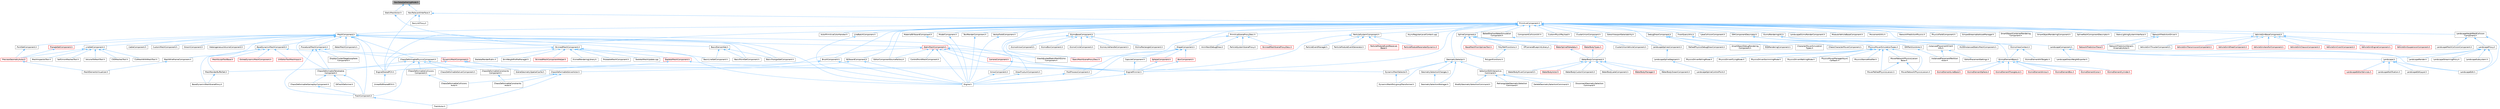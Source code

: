 digraph "NavDataGatheringMode.h"
{
 // INTERACTIVE_SVG=YES
 // LATEX_PDF_SIZE
  bgcolor="transparent";
  edge [fontname=Helvetica,fontsize=10,labelfontname=Helvetica,labelfontsize=10];
  node [fontname=Helvetica,fontsize=10,shape=box,height=0.2,width=0.4];
  Node1 [id="Node000001",label="NavDataGatheringMode.h",height=0.2,width=0.4,color="gray40", fillcolor="grey60", style="filled", fontcolor="black",tooltip=" "];
  Node1 -> Node2 [id="edge1_Node000001_Node000002",dir="back",color="steelblue1",style="solid",tooltip=" "];
  Node2 [id="Node000002",label="NavRelevantInterface.h",height=0.2,width=0.4,color="grey40", fillcolor="white", style="filled",URL="$d5/d50/NavRelevantInterface_8h.html",tooltip=" "];
  Node2 -> Node3 [id="edge2_Node000002_Node000003",dir="back",color="steelblue1",style="solid",tooltip=" "];
  Node3 [id="Node000003",label="EngineSharedPCH.h",height=0.2,width=0.4,color="grey40", fillcolor="white", style="filled",URL="$dc/dbb/EngineSharedPCH_8h.html",tooltip=" "];
  Node3 -> Node4 [id="edge3_Node000003_Node000004",dir="back",color="steelblue1",style="solid",tooltip=" "];
  Node4 [id="Node000004",label="UnrealEdSharedPCH.h",height=0.2,width=0.4,color="grey40", fillcolor="white", style="filled",URL="$d1/de6/UnrealEdSharedPCH_8h.html",tooltip=" "];
  Node2 -> Node5 [id="edge4_Node000002_Node000005",dir="back",color="steelblue1",style="solid",tooltip=" "];
  Node5 [id="Node000005",label="NavLinkProxy.h",height=0.2,width=0.4,color="grey40", fillcolor="white", style="filled",URL="$d7/dda/NavLinkProxy_8h.html",tooltip=" "];
  Node2 -> Node6 [id="edge5_Node000002_Node000006",dir="back",color="steelblue1",style="solid",tooltip=" "];
  Node6 [id="Node000006",label="PrimitiveComponent.h",height=0.2,width=0.4,color="grey40", fillcolor="white", style="filled",URL="$df/d9f/PrimitiveComponent_8h.html",tooltip=" "];
  Node6 -> Node7 [id="edge6_Node000006_Node000007",dir="back",color="steelblue1",style="solid",tooltip=" "];
  Node7 [id="Node000007",label="ActorPrimitiveColorHandler.h",height=0.2,width=0.4,color="grey40", fillcolor="white", style="filled",URL="$d4/d72/ActorPrimitiveColorHandler_8h.html",tooltip=" "];
  Node6 -> Node8 [id="edge7_Node000006_Node000008",dir="back",color="steelblue1",style="solid",tooltip=" "];
  Node8 [id="Node000008",label="ArrowComponent.h",height=0.2,width=0.4,color="grey40", fillcolor="white", style="filled",URL="$db/d35/ArrowComponent_8h.html",tooltip=" "];
  Node8 -> Node9 [id="edge8_Node000008_Node000009",dir="back",color="steelblue1",style="solid",tooltip=" "];
  Node9 [id="Node000009",label="Engine.h",height=0.2,width=0.4,color="grey40", fillcolor="white", style="filled",URL="$d1/d34/Public_2Engine_8h.html",tooltip=" "];
  Node6 -> Node10 [id="edge9_Node000006_Node000010",dir="back",color="steelblue1",style="solid",tooltip=" "];
  Node10 [id="Node000010",label="AsyncRegisterLevelContext.cpp",height=0.2,width=0.4,color="grey40", fillcolor="white", style="filled",URL="$da/df8/AsyncRegisterLevelContext_8cpp.html",tooltip=" "];
  Node6 -> Node11 [id="edge10_Node000006_Node000011",dir="back",color="steelblue1",style="solid",tooltip=" "];
  Node11 [id="Node000011",label="BakedShallowWaterSimulation\lComponent.h",height=0.2,width=0.4,color="grey40", fillcolor="white", style="filled",URL="$d4/dbc/BakedShallowWaterSimulationComponent_8h.html",tooltip=" "];
  Node11 -> Node12 [id="edge11_Node000011_Node000012",dir="back",color="steelblue1",style="solid",tooltip=" "];
  Node12 [id="Node000012",label="WaterBodyComponent.h",height=0.2,width=0.4,color="grey40", fillcolor="white", style="filled",URL="$db/d59/WaterBodyComponent_8h.html",tooltip=" "];
  Node12 -> Node13 [id="edge12_Node000012_Node000013",dir="back",color="steelblue1",style="solid",tooltip=" "];
  Node13 [id="Node000013",label="WaterBodyActor.h",height=0.2,width=0.4,color="red", fillcolor="#FFF0F0", style="filled",URL="$da/d45/WaterBodyActor_8h.html",tooltip=" "];
  Node12 -> Node19 [id="edge13_Node000012_Node000019",dir="back",color="steelblue1",style="solid",tooltip=" "];
  Node19 [id="Node000019",label="WaterBodyCustomComponent.h",height=0.2,width=0.4,color="grey40", fillcolor="white", style="filled",URL="$dd/dc1/WaterBodyCustomComponent_8h.html",tooltip=" "];
  Node12 -> Node20 [id="edge14_Node000012_Node000020",dir="back",color="steelblue1",style="solid",tooltip=" "];
  Node20 [id="Node000020",label="WaterBodyLakeComponent.h",height=0.2,width=0.4,color="grey40", fillcolor="white", style="filled",URL="$d8/db7/WaterBodyLakeComponent_8h.html",tooltip=" "];
  Node12 -> Node21 [id="edge15_Node000012_Node000021",dir="back",color="steelblue1",style="solid",tooltip=" "];
  Node21 [id="Node000021",label="WaterBodyManager.h",height=0.2,width=0.4,color="red", fillcolor="#FFF0F0", style="filled",URL="$d7/d25/WaterBodyManager_8h.html",tooltip=" "];
  Node12 -> Node23 [id="edge16_Node000012_Node000023",dir="back",color="steelblue1",style="solid",tooltip=" "];
  Node23 [id="Node000023",label="WaterBodyOceanComponent.h",height=0.2,width=0.4,color="grey40", fillcolor="white", style="filled",URL="$d8/d9e/WaterBodyOceanComponent_8h.html",tooltip=" "];
  Node12 -> Node24 [id="edge17_Node000012_Node000024",dir="back",color="steelblue1",style="solid",tooltip=" "];
  Node24 [id="Node000024",label="WaterBodyRiverComponent.h",height=0.2,width=0.4,color="grey40", fillcolor="white", style="filled",URL="$d6/d69/WaterBodyRiverComponent_8h.html",tooltip=" "];
  Node6 -> Node25 [id="edge18_Node000006_Node000025",dir="back",color="steelblue1",style="solid",tooltip=" "];
  Node25 [id="Node000025",label="BillboardComponent.h",height=0.2,width=0.4,color="grey40", fillcolor="white", style="filled",URL="$db/d72/BillboardComponent_8h.html",tooltip=" "];
  Node25 -> Node26 [id="edge19_Node000025_Node000026",dir="back",color="steelblue1",style="solid",tooltip=" "];
  Node26 [id="Node000026",label="ChaosDeformableSolverActor.h",height=0.2,width=0.4,color="grey40", fillcolor="white", style="filled",URL="$d2/de9/ChaosDeformableSolverActor_8h.html",tooltip=" "];
  Node26 -> Node27 [id="edge20_Node000026_Node000027",dir="back",color="steelblue1",style="solid",tooltip=" "];
  Node27 [id="Node000027",label="ChaosDeformableCollisions\lActor.h",height=0.2,width=0.4,color="grey40", fillcolor="white", style="filled",URL="$d2/dce/ChaosDeformableCollisionsActor_8h.html",tooltip=" "];
  Node26 -> Node28 [id="edge21_Node000026_Node000028",dir="back",color="steelblue1",style="solid",tooltip=" "];
  Node28 [id="Node000028",label="ChaosDeformableConstraints\lActor.h",height=0.2,width=0.4,color="grey40", fillcolor="white", style="filled",URL="$d0/dd2/ChaosDeformableConstraintsActor_8h.html",tooltip=" "];
  Node26 -> Node29 [id="edge22_Node000026_Node000029",dir="back",color="steelblue1",style="solid",tooltip=" "];
  Node29 [id="Node000029",label="FleshActor.h",height=0.2,width=0.4,color="grey40", fillcolor="white", style="filled",URL="$d1/d7e/FleshActor_8h.html",tooltip=" "];
  Node25 -> Node9 [id="edge23_Node000025_Node000009",dir="back",color="steelblue1",style="solid",tooltip=" "];
  Node6 -> Node30 [id="edge24_Node000006_Node000030",dir="back",color="steelblue1",style="solid",tooltip=" "];
  Node30 [id="Node000030",label="BrushComponent.h",height=0.2,width=0.4,color="grey40", fillcolor="white", style="filled",URL="$d0/d9c/BrushComponent_8h.html",tooltip=" "];
  Node30 -> Node9 [id="edge25_Node000030_Node000009",dir="back",color="steelblue1",style="solid",tooltip=" "];
  Node30 -> Node31 [id="edge26_Node000030_Node000031",dir="back",color="steelblue1",style="solid",tooltip=" "];
  Node31 [id="Node000031",label="SceneGeometrySpatialCache.h",height=0.2,width=0.4,color="grey40", fillcolor="white", style="filled",URL="$d6/d6f/SceneGeometrySpatialCache_8h.html",tooltip=" "];
  Node6 -> Node32 [id="edge27_Node000006_Node000032",dir="back",color="steelblue1",style="solid",tooltip=" "];
  Node32 [id="Node000032",label="ClusterUnionComponent.h",height=0.2,width=0.4,color="grey40", fillcolor="white", style="filled",URL="$d0/d16/ClusterUnionComponent_8h.html",tooltip=" "];
  Node32 -> Node33 [id="edge28_Node000032_Node000033",dir="back",color="steelblue1",style="solid",tooltip=" "];
  Node33 [id="Node000033",label="ClusterUnionVehicleComponent.h",height=0.2,width=0.4,color="grey40", fillcolor="white", style="filled",URL="$dd/deb/ClusterUnionVehicleComponent_8h.html",tooltip=" "];
  Node6 -> Node34 [id="edge29_Node000006_Node000034",dir="back",color="steelblue1",style="solid",tooltip=" "];
  Node34 [id="Node000034",label="ComponentCollisionUtil.h",height=0.2,width=0.4,color="grey40", fillcolor="white", style="filled",URL="$d9/d1c/ComponentCollisionUtil_8h.html",tooltip=" "];
  Node6 -> Node35 [id="edge30_Node000006_Node000035",dir="back",color="steelblue1",style="solid",tooltip=" "];
  Node35 [id="Node000035",label="CustomPhysXPayload.h",height=0.2,width=0.4,color="grey40", fillcolor="white", style="filled",URL="$d3/d90/CustomPhysXPayload_8h.html",tooltip=" "];
  Node6 -> Node36 [id="edge31_Node000006_Node000036",dir="back",color="steelblue1",style="solid",tooltip=" "];
  Node36 [id="Node000036",label="DebugDrawComponent.h",height=0.2,width=0.4,color="grey40", fillcolor="white", style="filled",URL="$d9/dae/DebugDrawComponent_8h.html",tooltip=" "];
  Node36 -> Node37 [id="edge32_Node000036_Node000037",dir="back",color="steelblue1",style="solid",tooltip=" "];
  Node37 [id="Node000037",label="EQSRenderingComponent.h",height=0.2,width=0.4,color="grey40", fillcolor="white", style="filled",URL="$df/d63/EQSRenderingComponent_8h.html",tooltip=" "];
  Node36 -> Node38 [id="edge33_Node000036_Node000038",dir="back",color="steelblue1",style="solid",tooltip=" "];
  Node38 [id="Node000038",label="PathedPhysicsDebugDrawComponent.h",height=0.2,width=0.4,color="grey40", fillcolor="white", style="filled",URL="$d9/dd8/PathedPhysicsDebugDrawComponent_8h.html",tooltip=" "];
  Node36 -> Node39 [id="edge34_Node000036_Node000039",dir="back",color="steelblue1",style="solid",tooltip=" "];
  Node39 [id="Node000039",label="SmartObjectDebugRendering\lComponent.h",height=0.2,width=0.4,color="grey40", fillcolor="white", style="filled",URL="$d2/db9/SmartObjectDebugRenderingComponent_8h.html",tooltip=" "];
  Node6 -> Node40 [id="edge35_Node000006_Node000040",dir="back",color="steelblue1",style="solid",tooltip=" "];
  Node40 [id="Node000040",label="DrawFrustumComponent.h",height=0.2,width=0.4,color="grey40", fillcolor="white", style="filled",URL="$db/d24/DrawFrustumComponent_8h.html",tooltip=" "];
  Node40 -> Node9 [id="edge36_Node000040_Node000009",dir="back",color="steelblue1",style="solid",tooltip=" "];
  Node6 -> Node41 [id="edge37_Node000006_Node000041",dir="back",color="steelblue1",style="solid",tooltip=" "];
  Node41 [id="Node000041",label="EditorComponentSourceFactory.h",height=0.2,width=0.4,color="grey40", fillcolor="white", style="filled",URL="$d4/d35/EditorComponentSourceFactory_8h.html",tooltip=" "];
  Node6 -> Node42 [id="edge38_Node000006_Node000042",dir="back",color="steelblue1",style="solid",tooltip=" "];
  Node42 [id="Node000042",label="EditorViewportSelectability.h",height=0.2,width=0.4,color="grey40", fillcolor="white", style="filled",URL="$d0/da6/EditorViewportSelectability_8h.html",tooltip=" "];
  Node6 -> Node43 [id="edge39_Node000006_Node000043",dir="back",color="steelblue1",style="solid",tooltip=" "];
  Node43 [id="Node000043",label="EngineMinimal.h",height=0.2,width=0.4,color="grey40", fillcolor="white", style="filled",URL="$d0/d2c/EngineMinimal_8h.html",tooltip=" "];
  Node43 -> Node9 [id="edge40_Node000043_Node000009",dir="back",color="steelblue1",style="solid",tooltip=" "];
  Node6 -> Node3 [id="edge41_Node000006_Node000003",dir="back",color="steelblue1",style="solid",tooltip=" "];
  Node6 -> Node44 [id="edge42_Node000006_Node000044",dir="back",color="steelblue1",style="solid",tooltip=" "];
  Node44 [id="Node000044",label="FloorQueryUtils.h",height=0.2,width=0.4,color="grey40", fillcolor="white", style="filled",URL="$df/d2a/FloorQueryUtils_8h.html",tooltip=" "];
  Node44 -> Node45 [id="edge43_Node000044_Node000045",dir="back",color="steelblue1",style="solid",tooltip=" "];
  Node45 [id="Node000045",label="ChaosCharacterMoverComponent.h",height=0.2,width=0.4,color="grey40", fillcolor="white", style="filled",URL="$d5/dd2/ChaosCharacterMoverComponent_8h.html",tooltip=" "];
  Node44 -> Node46 [id="edge44_Node000044_Node000046",dir="back",color="steelblue1",style="solid",tooltip=" "];
  Node46 [id="Node000046",label="CharacterMoverSimulation\lTypes.h",height=0.2,width=0.4,color="grey40", fillcolor="white", style="filled",URL="$df/dcc/CharacterMoverSimulationTypes_8h.html",tooltip=" "];
  Node44 -> Node47 [id="edge45_Node000044_Node000047",dir="back",color="steelblue1",style="solid",tooltip=" "];
  Node47 [id="Node000047",label="PhysicsMoverSimulationTypes.h",height=0.2,width=0.4,color="grey40", fillcolor="white", style="filled",URL="$d1/d2f/PhysicsMoverSimulationTypes_8h.html",tooltip=" "];
  Node47 -> Node48 [id="edge46_Node000047_Node000048",dir="back",color="steelblue1",style="solid",tooltip=" "];
  Node48 [id="Node000048",label="MoverNetworkPhysicsLiaison.h",height=0.2,width=0.4,color="grey40", fillcolor="white", style="filled",URL="$d7/d6a/MoverNetworkPhysicsLiaison_8h.html",tooltip=" "];
  Node47 -> Node49 [id="edge47_Node000047_Node000049",dir="back",color="steelblue1",style="solid",tooltip=" "];
  Node49 [id="Node000049",label="MoverNetworkPhysicsLiaison\lBase.h",height=0.2,width=0.4,color="grey40", fillcolor="white", style="filled",URL="$d6/d54/MoverNetworkPhysicsLiaisonBase_8h.html",tooltip=" "];
  Node49 -> Node48 [id="edge48_Node000049_Node000048",dir="back",color="steelblue1",style="solid",tooltip=" "];
  Node49 -> Node50 [id="edge49_Node000049_Node000050",dir="back",color="steelblue1",style="solid",tooltip=" "];
  Node50 [id="Node000050",label="MoverPathedPhysicsLiaison.h",height=0.2,width=0.4,color="grey40", fillcolor="white", style="filled",URL="$d8/d2d/MoverPathedPhysicsLiaison_8h.html",tooltip=" "];
  Node47 -> Node50 [id="edge50_Node000047_Node000050",dir="back",color="steelblue1",style="solid",tooltip=" "];
  Node47 -> Node51 [id="edge51_Node000047_Node000051",dir="back",color="steelblue1",style="solid",tooltip=" "];
  Node51 [id="Node000051",label="PhysicsDrivenFallingMode.h",height=0.2,width=0.4,color="grey40", fillcolor="white", style="filled",URL="$de/d7a/PhysicsDrivenFallingMode_8h.html",tooltip=" "];
  Node47 -> Node52 [id="edge52_Node000047_Node000052",dir="back",color="steelblue1",style="solid",tooltip=" "];
  Node52 [id="Node000052",label="PhysicsDrivenFlyingMode.h",height=0.2,width=0.4,color="grey40", fillcolor="white", style="filled",URL="$d4/d63/PhysicsDrivenFlyingMode_8h.html",tooltip=" "];
  Node47 -> Node53 [id="edge53_Node000047_Node000053",dir="back",color="steelblue1",style="solid",tooltip=" "];
  Node53 [id="Node000053",label="PhysicsDrivenSwimmingMode.h",height=0.2,width=0.4,color="grey40", fillcolor="white", style="filled",URL="$d2/d15/PhysicsDrivenSwimmingMode_8h.html",tooltip=" "];
  Node47 -> Node54 [id="edge54_Node000047_Node000054",dir="back",color="steelblue1",style="solid",tooltip=" "];
  Node54 [id="Node000054",label="PhysicsDrivenWalkingMode.h",height=0.2,width=0.4,color="grey40", fillcolor="white", style="filled",URL="$d8/d69/PhysicsDrivenWalkingMode_8h.html",tooltip=" "];
  Node47 -> Node55 [id="edge55_Node000047_Node000055",dir="back",color="steelblue1",style="solid",tooltip=" "];
  Node55 [id="Node000055",label="PhysicsMoverManagerAsync\lCallback.h",height=0.2,width=0.4,color="grey40", fillcolor="white", style="filled",URL="$d6/d7c/PhysicsMoverManagerAsyncCallback_8h.html",tooltip=" "];
  Node47 -> Node56 [id="edge56_Node000047_Node000056",dir="back",color="steelblue1",style="solid",tooltip=" "];
  Node56 [id="Node000056",label="PhysicsStanceModifier.h",height=0.2,width=0.4,color="grey40", fillcolor="white", style="filled",URL="$dc/d04/PhysicsStanceModifier_8h.html",tooltip=" "];
  Node6 -> Node57 [id="edge57_Node000006_Node000057",dir="back",color="steelblue1",style="solid",tooltip=" "];
  Node57 [id="Node000057",label="GeometrySelector.h",height=0.2,width=0.4,color="grey40", fillcolor="white", style="filled",URL="$d5/d67/GeometrySelector_8h.html",tooltip=" "];
  Node57 -> Node58 [id="edge58_Node000057_Node000058",dir="back",color="steelblue1",style="solid",tooltip=" "];
  Node58 [id="Node000058",label="DynamicMeshPolygroupTransformer.h",height=0.2,width=0.4,color="grey40", fillcolor="white", style="filled",URL="$dc/db2/DynamicMeshPolygroupTransformer_8h.html",tooltip=" "];
  Node57 -> Node59 [id="edge59_Node000057_Node000059",dir="back",color="steelblue1",style="solid",tooltip=" "];
  Node59 [id="Node000059",label="DynamicMeshSelector.h",height=0.2,width=0.4,color="grey40", fillcolor="white", style="filled",URL="$dc/d01/DynamicMeshSelector_8h.html",tooltip=" "];
  Node59 -> Node58 [id="edge60_Node000059_Node000058",dir="back",color="steelblue1",style="solid",tooltip=" "];
  Node57 -> Node60 [id="edge61_Node000057_Node000060",dir="back",color="steelblue1",style="solid",tooltip=" "];
  Node60 [id="Node000060",label="GeometrySelectionChanges.h",height=0.2,width=0.4,color="grey40", fillcolor="white", style="filled",URL="$d2/d21/GeometrySelectionChanges_8h.html",tooltip=" "];
  Node60 -> Node61 [id="edge62_Node000060_Node000061",dir="back",color="steelblue1",style="solid",tooltip=" "];
  Node61 [id="Node000061",label="GeometrySelectionManager.h",height=0.2,width=0.4,color="grey40", fillcolor="white", style="filled",URL="$d9/d43/GeometrySelectionManager_8h.html",tooltip=" "];
  Node57 -> Node61 [id="edge63_Node000057_Node000061",dir="back",color="steelblue1",style="solid",tooltip=" "];
  Node57 -> Node62 [id="edge64_Node000057_Node000062",dir="back",color="steelblue1",style="solid",tooltip=" "];
  Node62 [id="Node000062",label="SelectionEditInteractive\lCommand.h",height=0.2,width=0.4,color="grey40", fillcolor="white", style="filled",URL="$d8/db5/SelectionEditInteractiveCommand_8h.html",tooltip=" "];
  Node62 -> Node63 [id="edge65_Node000062_Node000063",dir="back",color="steelblue1",style="solid",tooltip=" "];
  Node63 [id="Node000063",label="DeleteGeometrySelectionCommand.h",height=0.2,width=0.4,color="grey40", fillcolor="white", style="filled",URL="$d2/db3/DeleteGeometrySelectionCommand_8h.html",tooltip=" "];
  Node62 -> Node64 [id="edge66_Node000062_Node000064",dir="back",color="steelblue1",style="solid",tooltip=" "];
  Node64 [id="Node000064",label="DisconnectGeometrySelection\lCommand.h",height=0.2,width=0.4,color="grey40", fillcolor="white", style="filled",URL="$df/d86/DisconnectGeometrySelectionCommand_8h.html",tooltip=" "];
  Node62 -> Node65 [id="edge67_Node000062_Node000065",dir="back",color="steelblue1",style="solid",tooltip=" "];
  Node65 [id="Node000065",label="ModifyGeometrySelectionCommand.h",height=0.2,width=0.4,color="grey40", fillcolor="white", style="filled",URL="$d2/dc3/ModifyGeometrySelectionCommand_8h.html",tooltip=" "];
  Node62 -> Node66 [id="edge68_Node000062_Node000066",dir="back",color="steelblue1",style="solid",tooltip=" "];
  Node66 [id="Node000066",label="RetriangulateGeometrySelection\lCommand.h",height=0.2,width=0.4,color="grey40", fillcolor="white", style="filled",URL="$de/d4b/RetriangulateGeometrySelectionCommand_8h.html",tooltip=" "];
  Node6 -> Node67 [id="edge69_Node000006_Node000067",dir="back",color="steelblue1",style="solid",tooltip=" "];
  Node67 [id="Node000067",label="GizmoBaseComponent.h",height=0.2,width=0.4,color="grey40", fillcolor="white", style="filled",URL="$db/dfd/GizmoBaseComponent_8h.html",tooltip=" "];
  Node67 -> Node68 [id="edge70_Node000067_Node000068",dir="back",color="steelblue1",style="solid",tooltip=" "];
  Node68 [id="Node000068",label="GizmoArrowComponent.h",height=0.2,width=0.4,color="grey40", fillcolor="white", style="filled",URL="$d9/df9/GizmoArrowComponent_8h.html",tooltip=" "];
  Node67 -> Node69 [id="edge71_Node000067_Node000069",dir="back",color="steelblue1",style="solid",tooltip=" "];
  Node69 [id="Node000069",label="GizmoBoxComponent.h",height=0.2,width=0.4,color="grey40", fillcolor="white", style="filled",URL="$d4/d84/GizmoBoxComponent_8h.html",tooltip=" "];
  Node67 -> Node70 [id="edge72_Node000067_Node000070",dir="back",color="steelblue1",style="solid",tooltip=" "];
  Node70 [id="Node000070",label="GizmoCircleComponent.h",height=0.2,width=0.4,color="grey40", fillcolor="white", style="filled",URL="$d3/d78/GizmoCircleComponent_8h.html",tooltip=" "];
  Node67 -> Node71 [id="edge73_Node000067_Node000071",dir="back",color="steelblue1",style="solid",tooltip=" "];
  Node71 [id="Node000071",label="GizmoLineHandleComponent.h",height=0.2,width=0.4,color="grey40", fillcolor="white", style="filled",URL="$d3/d98/GizmoLineHandleComponent_8h.html",tooltip=" "];
  Node67 -> Node72 [id="edge74_Node000067_Node000072",dir="back",color="steelblue1",style="solid",tooltip=" "];
  Node72 [id="Node000072",label="GizmoRectangleComponent.h",height=0.2,width=0.4,color="grey40", fillcolor="white", style="filled",URL="$d9/ded/GizmoRectangleComponent_8h.html",tooltip=" "];
  Node67 -> Node73 [id="edge75_Node000067_Node000073",dir="back",color="steelblue1",style="solid",tooltip=" "];
  Node73 [id="Node000073",label="ViewAdjustedStaticMeshGizmo\lComponent.h",height=0.2,width=0.4,color="grey40", fillcolor="white", style="filled",URL="$d3/d99/ViewAdjustedStaticMeshGizmoComponent_8h.html",tooltip=" "];
  Node6 -> Node74 [id="edge76_Node000006_Node000074",dir="back",color="steelblue1",style="solid",tooltip=" "];
  Node74 [id="Node000074",label="GizmoRenderingUtil.h",height=0.2,width=0.4,color="grey40", fillcolor="white", style="filled",URL="$d0/d40/GizmoRenderingUtil_8h.html",tooltip=" "];
  Node74 -> Node75 [id="edge77_Node000074_Node000075",dir="back",color="steelblue1",style="solid",tooltip=" "];
  Node75 [id="Node000075",label="GizmoElementBase.h",height=0.2,width=0.4,color="grey40", fillcolor="white", style="filled",URL="$d5/d19/GizmoElementBase_8h.html",tooltip=" "];
  Node75 -> Node76 [id="edge78_Node000075_Node000076",dir="back",color="steelblue1",style="solid",tooltip=" "];
  Node76 [id="Node000076",label="GizmoElementArrow.h",height=0.2,width=0.4,color="red", fillcolor="#FFF0F0", style="filled",URL="$df/d5b/GizmoElementArrow_8h.html",tooltip=" "];
  Node75 -> Node78 [id="edge79_Node000075_Node000078",dir="back",color="steelblue1",style="solid",tooltip=" "];
  Node78 [id="Node000078",label="GizmoElementBox.h",height=0.2,width=0.4,color="red", fillcolor="#FFF0F0", style="filled",URL="$d6/d7f/GizmoElementBox_8h.html",tooltip=" "];
  Node75 -> Node79 [id="edge80_Node000075_Node000079",dir="back",color="steelblue1",style="solid",tooltip=" "];
  Node79 [id="Node000079",label="GizmoElementCone.h",height=0.2,width=0.4,color="red", fillcolor="#FFF0F0", style="filled",URL="$dc/dca/GizmoElementCone_8h.html",tooltip=" "];
  Node75 -> Node80 [id="edge81_Node000075_Node000080",dir="back",color="steelblue1",style="solid",tooltip=" "];
  Node80 [id="Node000080",label="GizmoElementCylinder.h",height=0.2,width=0.4,color="red", fillcolor="#FFF0F0", style="filled",URL="$da/dff/GizmoElementCylinder_8h.html",tooltip=" "];
  Node75 -> Node81 [id="edge82_Node000075_Node000081",dir="back",color="steelblue1",style="solid",tooltip=" "];
  Node81 [id="Node000081",label="GizmoElementLineBase.h",height=0.2,width=0.4,color="red", fillcolor="#FFF0F0", style="filled",URL="$d4/d1b/GizmoElementLineBase_8h.html",tooltip=" "];
  Node75 -> Node89 [id="edge83_Node000075_Node000089",dir="back",color="steelblue1",style="solid",tooltip=" "];
  Node89 [id="Node000089",label="GizmoElementSphere.h",height=0.2,width=0.4,color="red", fillcolor="#FFF0F0", style="filled",URL="$df/d53/GizmoElementSphere_8h.html",tooltip=" "];
  Node75 -> Node90 [id="edge84_Node000075_Node000090",dir="back",color="steelblue1",style="solid",tooltip=" "];
  Node90 [id="Node000090",label="GizmoElementTriangleList.h",height=0.2,width=0.4,color="red", fillcolor="#FFF0F0", style="filled",URL="$dc/dc3/GizmoElementTriangleList_8h.html",tooltip=" "];
  Node74 -> Node91 [id="edge85_Node000074_Node000091",dir="back",color="steelblue1",style="solid",tooltip=" "];
  Node91 [id="Node000091",label="GizmoViewContext.h",height=0.2,width=0.4,color="grey40", fillcolor="white", style="filled",URL="$dd/d1a/GizmoViewContext_8h.html",tooltip=" "];
  Node91 -> Node75 [id="edge86_Node000091_Node000075",dir="back",color="steelblue1",style="solid",tooltip=" "];
  Node91 -> Node92 [id="edge87_Node000091_Node000092",dir="back",color="steelblue1",style="solid",tooltip=" "];
  Node92 [id="Node000092",label="GizmoElementHitTargets.h",height=0.2,width=0.4,color="grey40", fillcolor="white", style="filled",URL="$da/d23/GizmoElementHitTargets_8h.html",tooltip=" "];
  Node6 -> Node93 [id="edge88_Node000006_Node000093",dir="back",color="steelblue1",style="solid",tooltip=" "];
  Node93 [id="Node000093",label="ISMComponentDescriptor.h",height=0.2,width=0.4,color="grey40", fillcolor="white", style="filled",URL="$dd/d82/ISMComponentDescriptor_8h.html",tooltip=" "];
  Node93 -> Node94 [id="edge89_Node000093_Node000094",dir="back",color="steelblue1",style="solid",tooltip=" "];
  Node94 [id="Node000094",label="HLODInstancedStaticMeshComponent.h",height=0.2,width=0.4,color="grey40", fillcolor="white", style="filled",URL="$dd/d88/HLODInstancedStaticMeshComponent_8h.html",tooltip=" "];
  Node93 -> Node95 [id="edge90_Node000093_Node000095",dir="back",color="steelblue1",style="solid",tooltip=" "];
  Node95 [id="Node000095",label="ISMPartitionActor.h",height=0.2,width=0.4,color="grey40", fillcolor="white", style="filled",URL="$d8/dac/ISMPartitionActor_8h.html",tooltip=" "];
  Node95 -> Node96 [id="edge91_Node000095_Node000096",dir="back",color="steelblue1",style="solid",tooltip=" "];
  Node96 [id="Node000096",label="InstancedPlacementPartition\lActor.h",height=0.2,width=0.4,color="grey40", fillcolor="white", style="filled",URL="$dd/d43/InstancedPlacementPartitionActor_8h.html",tooltip=" "];
  Node93 -> Node97 [id="edge92_Node000093_Node000097",dir="back",color="steelblue1",style="solid",tooltip=" "];
  Node97 [id="Node000097",label="InstancedPlacementClient\lInfo.h",height=0.2,width=0.4,color="grey40", fillcolor="white", style="filled",URL="$d0/d12/InstancedPlacementClientInfo_8h.html",tooltip=" "];
  Node97 -> Node98 [id="edge93_Node000097_Node000098",dir="back",color="steelblue1",style="solid",tooltip=" "];
  Node98 [id="Node000098",label="EditorPlacementSettings.h",height=0.2,width=0.4,color="grey40", fillcolor="white", style="filled",URL="$dd/daf/EditorPlacementSettings_8h.html",tooltip=" "];
  Node97 -> Node96 [id="edge94_Node000097_Node000096",dir="back",color="steelblue1",style="solid",tooltip=" "];
  Node6 -> Node99 [id="edge95_Node000006_Node000099",dir="back",color="steelblue1",style="solid",tooltip=" "];
  Node99 [id="Node000099",label="LakeCollisionComponent.h",height=0.2,width=0.4,color="grey40", fillcolor="white", style="filled",URL="$d6/d05/LakeCollisionComponent_8h.html",tooltip=" "];
  Node6 -> Node100 [id="edge96_Node000006_Node000100",dir="back",color="steelblue1",style="solid",tooltip=" "];
  Node100 [id="Node000100",label="LandscapeComponent.h",height=0.2,width=0.4,color="grey40", fillcolor="white", style="filled",URL="$d4/dba/LandscapeComponent_8h.html",tooltip=" "];
  Node100 -> Node101 [id="edge97_Node000100_Node000101",dir="back",color="steelblue1",style="solid",tooltip=" "];
  Node101 [id="Node000101",label="Landscape.h",height=0.2,width=0.4,color="grey40", fillcolor="white", style="filled",URL="$d5/dd6/Landscape_8h.html",tooltip=" "];
  Node101 -> Node102 [id="edge98_Node000101_Node000102",dir="back",color="steelblue1",style="solid",tooltip=" "];
  Node102 [id="Node000102",label="LandscapeEdit.h",height=0.2,width=0.4,color="grey40", fillcolor="white", style="filled",URL="$df/d61/LandscapeEdit_8h.html",tooltip=" "];
  Node101 -> Node103 [id="edge99_Node000101_Node000103",dir="back",color="steelblue1",style="solid",tooltip=" "];
  Node103 [id="Node000103",label="LandscapeEditLayer.h",height=0.2,width=0.4,color="grey40", fillcolor="white", style="filled",URL="$d2/d34/LandscapeEditLayer_8h.html",tooltip=" "];
  Node101 -> Node104 [id="edge100_Node000101_Node000104",dir="back",color="steelblue1",style="solid",tooltip=" "];
  Node104 [id="Node000104",label="LandscapeEditorServices.h",height=0.2,width=0.4,color="red", fillcolor="#FFF0F0", style="filled",URL="$d0/de9/LandscapeEditorServices_8h.html",tooltip=" "];
  Node101 -> Node106 [id="edge101_Node000101_Node000106",dir="back",color="steelblue1",style="solid",tooltip=" "];
  Node106 [id="Node000106",label="LandscapeNotification.h",height=0.2,width=0.4,color="grey40", fillcolor="white", style="filled",URL="$d7/de3/LandscapeNotification_8h.html",tooltip=" "];
  Node100 -> Node102 [id="edge102_Node000100_Node000102",dir="back",color="steelblue1",style="solid",tooltip=" "];
  Node100 -> Node107 [id="edge103_Node000100_Node000107",dir="back",color="steelblue1",style="solid",tooltip=" "];
  Node107 [id="Node000107",label="LandscapeGrassWeightExporter.h",height=0.2,width=0.4,color="grey40", fillcolor="white", style="filled",URL="$de/d64/LandscapeGrassWeightExporter_8h.html",tooltip=" "];
  Node100 -> Node108 [id="edge104_Node000100_Node000108",dir="back",color="steelblue1",style="solid",tooltip=" "];
  Node108 [id="Node000108",label="LandscapeRender.h",height=0.2,width=0.4,color="grey40", fillcolor="white", style="filled",URL="$df/d67/LandscapeRender_8h.html",tooltip=" "];
  Node6 -> Node109 [id="edge105_Node000006_Node000109",dir="back",color="steelblue1",style="solid",tooltip=" "];
  Node109 [id="Node000109",label="LandscapeGizmoRenderComponent.h",height=0.2,width=0.4,color="grey40", fillcolor="white", style="filled",URL="$d0/d84/LandscapeGizmoRenderComponent_8h.html",tooltip=" "];
  Node6 -> Node110 [id="edge106_Node000006_Node000110",dir="back",color="steelblue1",style="solid",tooltip=" "];
  Node110 [id="Node000110",label="LandscapeHeightfieldCollision\lComponent.h",height=0.2,width=0.4,color="grey40", fillcolor="white", style="filled",URL="$d2/d06/LandscapeHeightfieldCollisionComponent_8h.html",tooltip=" "];
  Node110 -> Node102 [id="edge107_Node000110_Node000102",dir="back",color="steelblue1",style="solid",tooltip=" "];
  Node110 -> Node111 [id="edge108_Node000110_Node000111",dir="back",color="steelblue1",style="solid",tooltip=" "];
  Node111 [id="Node000111",label="LandscapeMeshCollisionComponent.h",height=0.2,width=0.4,color="grey40", fillcolor="white", style="filled",URL="$d0/dab/LandscapeMeshCollisionComponent_8h.html",tooltip=" "];
  Node110 -> Node112 [id="edge109_Node000110_Node000112",dir="back",color="steelblue1",style="solid",tooltip=" "];
  Node112 [id="Node000112",label="LandscapeProxy.h",height=0.2,width=0.4,color="grey40", fillcolor="white", style="filled",URL="$db/dae/LandscapeProxy_8h.html",tooltip=" "];
  Node112 -> Node101 [id="edge110_Node000112_Node000101",dir="back",color="steelblue1",style="solid",tooltip=" "];
  Node112 -> Node102 [id="edge111_Node000112_Node000102",dir="back",color="steelblue1",style="solid",tooltip=" "];
  Node112 -> Node108 [id="edge112_Node000112_Node000108",dir="back",color="steelblue1",style="solid",tooltip=" "];
  Node112 -> Node113 [id="edge113_Node000112_Node000113",dir="back",color="steelblue1",style="solid",tooltip=" "];
  Node113 [id="Node000113",label="LandscapeStreamingProxy.h",height=0.2,width=0.4,color="grey40", fillcolor="white", style="filled",URL="$de/d5a/LandscapeStreamingProxy_8h.html",tooltip=" "];
  Node112 -> Node114 [id="edge114_Node000112_Node000114",dir="back",color="steelblue1",style="solid",tooltip=" "];
  Node114 [id="Node000114",label="LandscapeSubsystem.h",height=0.2,width=0.4,color="grey40", fillcolor="white", style="filled",URL="$d7/ddd/LandscapeSubsystem_8h.html",tooltip=" "];
  Node6 -> Node115 [id="edge115_Node000006_Node000115",dir="back",color="steelblue1",style="solid",tooltip=" "];
  Node115 [id="Node000115",label="LandscapeSplinesComponent.h",height=0.2,width=0.4,color="grey40", fillcolor="white", style="filled",URL="$d4/d7e/LandscapeSplinesComponent_8h.html",tooltip=" "];
  Node115 -> Node116 [id="edge116_Node000115_Node000116",dir="back",color="steelblue1",style="solid",tooltip=" "];
  Node116 [id="Node000116",label="LandscapeSplineSegment.h",height=0.2,width=0.4,color="grey40", fillcolor="white", style="filled",URL="$d4/d8d/LandscapeSplineSegment_8h.html",tooltip=" "];
  Node116 -> Node117 [id="edge117_Node000116_Node000117",dir="back",color="steelblue1",style="solid",tooltip=" "];
  Node117 [id="Node000117",label="LandscapeSplineControlPoint.h",height=0.2,width=0.4,color="grey40", fillcolor="white", style="filled",URL="$d2/d00/LandscapeSplineControlPoint_8h.html",tooltip=" "];
  Node6 -> Node118 [id="edge118_Node000006_Node000118",dir="back",color="steelblue1",style="solid",tooltip=" "];
  Node118 [id="Node000118",label="LineBatchComponent.h",height=0.2,width=0.4,color="grey40", fillcolor="white", style="filled",URL="$d4/dd8/LineBatchComponent_8h.html",tooltip=" "];
  Node118 -> Node9 [id="edge119_Node000118_Node000009",dir="back",color="steelblue1",style="solid",tooltip=" "];
  Node6 -> Node119 [id="edge120_Node000006_Node000119",dir="back",color="steelblue1",style="solid",tooltip=" "];
  Node119 [id="Node000119",label="MaterialBillboardComponent.h",height=0.2,width=0.4,color="grey40", fillcolor="white", style="filled",URL="$d0/d98/MaterialBillboardComponent_8h.html",tooltip=" "];
  Node119 -> Node9 [id="edge121_Node000119_Node000009",dir="back",color="steelblue1",style="solid",tooltip=" "];
  Node6 -> Node120 [id="edge122_Node000006_Node000120",dir="back",color="steelblue1",style="solid",tooltip=" "];
  Node120 [id="Node000120",label="MeshComponent.h",height=0.2,width=0.4,color="grey40", fillcolor="white", style="filled",URL="$dd/d57/MeshComponent_8h.html",tooltip=" "];
  Node120 -> Node121 [id="edge123_Node000120_Node000121",dir="back",color="steelblue1",style="solid",tooltip=" "];
  Node121 [id="Node000121",label="BaseDynamicMeshComponent.h",height=0.2,width=0.4,color="grey40", fillcolor="white", style="filled",URL="$d3/df4/BaseDynamicMeshComponent_8h.html",tooltip=" "];
  Node121 -> Node122 [id="edge124_Node000121_Node000122",dir="back",color="steelblue1",style="solid",tooltip=" "];
  Node122 [id="Node000122",label="BaseDynamicMeshSceneProxy.h",height=0.2,width=0.4,color="grey40", fillcolor="white", style="filled",URL="$d2/dee/BaseDynamicMeshSceneProxy_8h.html",tooltip=" "];
  Node121 -> Node123 [id="edge125_Node000121_Node000123",dir="back",color="steelblue1",style="solid",tooltip=" "];
  Node123 [id="Node000123",label="DynamicMeshComponent.h",height=0.2,width=0.4,color="red", fillcolor="#FFF0F0", style="filled",URL="$d8/d66/DynamicMeshComponent_8h.html",tooltip=" "];
  Node123 -> Node59 [id="edge126_Node000123_Node000059",dir="back",color="steelblue1",style="solid",tooltip=" "];
  Node123 -> Node133 [id="edge127_Node000123_Node000133",dir="back",color="steelblue1",style="solid",tooltip=" "];
  Node133 [id="Node000133",label="MeshRenderBufferSet.h",height=0.2,width=0.4,color="grey40", fillcolor="white", style="filled",URL="$de/dc2/MeshRenderBufferSet_8h.html",tooltip=" "];
  Node133 -> Node122 [id="edge128_Node000133_Node000122",dir="back",color="steelblue1",style="solid",tooltip=" "];
  Node123 -> Node31 [id="edge129_Node000123_Node000031",dir="back",color="steelblue1",style="solid",tooltip=" "];
  Node121 -> Node133 [id="edge130_Node000121_Node000133",dir="back",color="steelblue1",style="solid",tooltip=" "];
  Node121 -> Node192 [id="edge131_Node000121_Node000192",dir="back",color="steelblue1",style="solid",tooltip=" "];
  Node192 [id="Node000192",label="MeshSculptToolBase.h",height=0.2,width=0.4,color="red", fillcolor="#FFF0F0", style="filled",URL="$d8/d2a/MeshSculptToolBase_8h.html",tooltip=" "];
  Node121 -> Node195 [id="edge132_Node000121_Node000195",dir="back",color="steelblue1",style="solid",tooltip=" "];
  Node195 [id="Node000195",label="OctreeDynamicMeshComponent.h",height=0.2,width=0.4,color="red", fillcolor="#FFF0F0", style="filled",URL="$d9/d19/OctreeDynamicMeshComponent_8h.html",tooltip=" "];
  Node121 -> Node196 [id="edge133_Node000121_Node000196",dir="back",color="steelblue1",style="solid",tooltip=" "];
  Node196 [id="Node000196",label="UVEditorToolMeshInput.h",height=0.2,width=0.4,color="red", fillcolor="#FFF0F0", style="filled",URL="$d2/de6/UVEditorToolMeshInput_8h.html",tooltip=" "];
  Node120 -> Node209 [id="edge134_Node000120_Node000209",dir="back",color="steelblue1",style="solid",tooltip=" "];
  Node209 [id="Node000209",label="BasicElementSet.h",height=0.2,width=0.4,color="grey40", fillcolor="white", style="filled",URL="$de/d31/BasicElementSet_8h.html",tooltip=" "];
  Node209 -> Node210 [id="edge135_Node000209_Node000210",dir="back",color="steelblue1",style="solid",tooltip=" "];
  Node210 [id="Node000210",label="BasicLineSetComponent.h",height=0.2,width=0.4,color="grey40", fillcolor="white", style="filled",URL="$da/d78/BasicLineSetComponent_8h.html",tooltip=" "];
  Node209 -> Node211 [id="edge136_Node000209_Node000211",dir="back",color="steelblue1",style="solid",tooltip=" "];
  Node211 [id="Node000211",label="BasicPointSetComponent.h",height=0.2,width=0.4,color="grey40", fillcolor="white", style="filled",URL="$d4/d5f/BasicPointSetComponent_8h.html",tooltip=" "];
  Node209 -> Node212 [id="edge137_Node000209_Node000212",dir="back",color="steelblue1",style="solid",tooltip=" "];
  Node212 [id="Node000212",label="BasicTriangleSetComponent.h",height=0.2,width=0.4,color="grey40", fillcolor="white", style="filled",URL="$d0/d56/BasicTriangleSetComponent_8h.html",tooltip=" "];
  Node120 -> Node210 [id="edge138_Node000120_Node000210",dir="back",color="steelblue1",style="solid",tooltip=" "];
  Node120 -> Node211 [id="edge139_Node000120_Node000211",dir="back",color="steelblue1",style="solid",tooltip=" "];
  Node120 -> Node212 [id="edge140_Node000120_Node000212",dir="back",color="steelblue1",style="solid",tooltip=" "];
  Node120 -> Node213 [id="edge141_Node000120_Node000213",dir="back",color="steelblue1",style="solid",tooltip=" "];
  Node213 [id="Node000213",label="CableComponent.h",height=0.2,width=0.4,color="grey40", fillcolor="white", style="filled",URL="$d4/dd5/CableComponent_8h.html",tooltip=" "];
  Node120 -> Node214 [id="edge142_Node000120_Node000214",dir="back",color="steelblue1",style="solid",tooltip=" "];
  Node214 [id="Node000214",label="ChaosDeformablePhysicsComponent.h",height=0.2,width=0.4,color="grey40", fillcolor="white", style="filled",URL="$d3/da9/ChaosDeformablePhysicsComponent_8h.html",tooltip=" "];
  Node214 -> Node215 [id="edge143_Node000214_Node000215",dir="back",color="steelblue1",style="solid",tooltip=" "];
  Node215 [id="Node000215",label="ChaosDeformableCollisions\lComponent.h",height=0.2,width=0.4,color="grey40", fillcolor="white", style="filled",URL="$d3/da7/ChaosDeformableCollisionsComponent_8h.html",tooltip=" "];
  Node215 -> Node27 [id="edge144_Node000215_Node000027",dir="back",color="steelblue1",style="solid",tooltip=" "];
  Node214 -> Node216 [id="edge145_Node000214_Node000216",dir="back",color="steelblue1",style="solid",tooltip=" "];
  Node216 [id="Node000216",label="ChaosDeformableConstraints\lComponent.h",height=0.2,width=0.4,color="grey40", fillcolor="white", style="filled",URL="$d9/df8/ChaosDeformableConstraintsComponent_8h.html",tooltip=" "];
  Node216 -> Node28 [id="edge146_Node000216_Node000028",dir="back",color="steelblue1",style="solid",tooltip=" "];
  Node214 -> Node217 [id="edge147_Node000214_Node000217",dir="back",color="steelblue1",style="solid",tooltip=" "];
  Node217 [id="Node000217",label="ChaosDeformableSolverComponent.h",height=0.2,width=0.4,color="grey40", fillcolor="white", style="filled",URL="$dd/df6/ChaosDeformableSolverComponent_8h.html",tooltip=" "];
  Node214 -> Node218 [id="edge148_Node000214_Node000218",dir="back",color="steelblue1",style="solid",tooltip=" "];
  Node218 [id="Node000218",label="ChaosDeformableTetrahedral\lComponent.h",height=0.2,width=0.4,color="grey40", fillcolor="white", style="filled",URL="$d3/db3/ChaosDeformableTetrahedralComponent_8h.html",tooltip=" "];
  Node218 -> Node219 [id="edge149_Node000218_Node000219",dir="back",color="steelblue1",style="solid",tooltip=" "];
  Node219 [id="Node000219",label="ChaosDeformableGameplayComponent.h",height=0.2,width=0.4,color="grey40", fillcolor="white", style="filled",URL="$d4/de0/ChaosDeformableGameplayComponent_8h.html",tooltip=" "];
  Node219 -> Node220 [id="edge150_Node000219_Node000220",dir="back",color="steelblue1",style="solid",tooltip=" "];
  Node220 [id="Node000220",label="FleshComponent.h",height=0.2,width=0.4,color="grey40", fillcolor="white", style="filled",URL="$d0/d29/FleshComponent_8h.html",tooltip=" "];
  Node220 -> Node29 [id="edge151_Node000220_Node000029",dir="back",color="steelblue1",style="solid",tooltip=" "];
  Node218 -> Node221 [id="edge152_Node000218_Node000221",dir="back",color="steelblue1",style="solid",tooltip=" "];
  Node221 [id="Node000221",label="DIFleshDeformer.h",height=0.2,width=0.4,color="grey40", fillcolor="white", style="filled",URL="$d6/d60/DIFleshDeformer_8h.html",tooltip=" "];
  Node218 -> Node220 [id="edge153_Node000218_Node000220",dir="back",color="steelblue1",style="solid",tooltip=" "];
  Node214 -> Node220 [id="edge154_Node000214_Node000220",dir="back",color="steelblue1",style="solid",tooltip=" "];
  Node120 -> Node218 [id="edge155_Node000120_Node000218",dir="back",color="steelblue1",style="solid",tooltip=" "];
  Node120 -> Node222 [id="edge156_Node000120_Node000222",dir="back",color="steelblue1",style="solid",tooltip=" "];
  Node222 [id="Node000222",label="CustomMeshComponent.h",height=0.2,width=0.4,color="grey40", fillcolor="white", style="filled",URL="$de/d34/CustomMeshComponent_8h.html",tooltip=" "];
  Node120 -> Node43 [id="edge157_Node000120_Node000043",dir="back",color="steelblue1",style="solid",tooltip=" "];
  Node120 -> Node3 [id="edge158_Node000120_Node000003",dir="back",color="steelblue1",style="solid",tooltip=" "];
  Node120 -> Node220 [id="edge159_Node000120_Node000220",dir="back",color="steelblue1",style="solid",tooltip=" "];
  Node120 -> Node223 [id="edge160_Node000120_Node000223",dir="back",color="steelblue1",style="solid",tooltip=" "];
  Node223 [id="Node000223",label="GroomComponent.h",height=0.2,width=0.4,color="grey40", fillcolor="white", style="filled",URL="$de/d2e/GroomComponent_8h.html",tooltip=" "];
  Node120 -> Node224 [id="edge161_Node000120_Node000224",dir="back",color="steelblue1",style="solid",tooltip=" "];
  Node224 [id="Node000224",label="HeterogeneousVolumeComponent.h",height=0.2,width=0.4,color="grey40", fillcolor="white", style="filled",URL="$d6/daf/HeterogeneousVolumeComponent_8h.html",tooltip=" "];
  Node120 -> Node225 [id="edge162_Node000120_Node000225",dir="back",color="steelblue1",style="solid",tooltip=" "];
  Node225 [id="Node000225",label="LineSetComponent.h",height=0.2,width=0.4,color="grey40", fillcolor="white", style="filled",URL="$d7/d6b/LineSetComponent_8h.html",tooltip=" "];
  Node225 -> Node158 [id="edge163_Node000225_Node000158",dir="back",color="steelblue1",style="solid",tooltip=" "];
  Node158 [id="Node000158",label="CSGMeshesTool.h",height=0.2,width=0.4,color="grey40", fillcolor="white", style="filled",URL="$db/dd1/CSGMeshesTool_8h.html",tooltip=" "];
  Node225 -> Node160 [id="edge164_Node000225_Node000160",dir="back",color="steelblue1",style="solid",tooltip=" "];
  Node160 [id="Node000160",label="CutMeshWithMeshTool.h",height=0.2,width=0.4,color="grey40", fillcolor="white", style="filled",URL="$d2/d2c/CutMeshWithMeshTool_8h.html",tooltip=" "];
  Node225 -> Node150 [id="edge165_Node000225_Node000150",dir="back",color="steelblue1",style="solid",tooltip=" "];
  Node150 [id="Node000150",label="MeshInspectorTool.h",height=0.2,width=0.4,color="grey40", fillcolor="white", style="filled",URL="$de/da1/MeshInspectorTool_8h.html",tooltip=" "];
  Node225 -> Node226 [id="edge166_Node000225_Node000226",dir="back",color="steelblue1",style="solid",tooltip=" "];
  Node226 [id="Node000226",label="PreviewGeometryActor.h",height=0.2,width=0.4,color="red", fillcolor="#FFF0F0", style="filled",URL="$d3/d38/PreviewGeometryActor_8h.html",tooltip=" "];
  Node226 -> Node227 [id="edge167_Node000226_Node000227",dir="back",color="steelblue1",style="solid",tooltip=" "];
  Node227 [id="Node000227",label="MeshElementsVisualizer.h",height=0.2,width=0.4,color="grey40", fillcolor="white", style="filled",URL="$d9/d01/MeshElementsVisualizer_8h.html",tooltip=" "];
  Node225 -> Node161 [id="edge168_Node000225_Node000161",dir="back",color="steelblue1",style="solid",tooltip=" "];
  Node161 [id="Node000161",label="SelfUnionMeshesTool.h",height=0.2,width=0.4,color="grey40", fillcolor="white", style="filled",URL="$dc/dad/SelfUnionMeshesTool_8h.html",tooltip=" "];
  Node225 -> Node191 [id="edge169_Node000225_Node000191",dir="back",color="steelblue1",style="solid",tooltip=" "];
  Node191 [id="Node000191",label="VolumeToMeshTool.h",height=0.2,width=0.4,color="grey40", fillcolor="white", style="filled",URL="$de/d64/VolumeToMeshTool_8h.html",tooltip=" "];
  Node120 -> Node228 [id="edge170_Node000120_Node000228",dir="back",color="steelblue1",style="solid",tooltip=" "];
  Node228 [id="Node000228",label="MeshWireframeComponent.h",height=0.2,width=0.4,color="grey40", fillcolor="white", style="filled",URL="$d7/d66/MeshWireframeComponent_8h.html",tooltip=" "];
  Node228 -> Node227 [id="edge171_Node000228_Node000227",dir="back",color="steelblue1",style="solid",tooltip=" "];
  Node120 -> Node229 [id="edge172_Node000120_Node000229",dir="back",color="steelblue1",style="solid",tooltip=" "];
  Node229 [id="Node000229",label="PointSetComponent.h",height=0.2,width=0.4,color="grey40", fillcolor="white", style="filled",URL="$d8/d54/PointSetComponent_8h.html",tooltip=" "];
  Node229 -> Node226 [id="edge173_Node000229_Node000226",dir="back",color="steelblue1",style="solid",tooltip=" "];
  Node120 -> Node230 [id="edge174_Node000120_Node000230",dir="back",color="steelblue1",style="solid",tooltip=" "];
  Node230 [id="Node000230",label="ProceduralMeshComponent.h",height=0.2,width=0.4,color="grey40", fillcolor="white", style="filled",URL="$d5/d29/ProceduralMeshComponent_8h.html",tooltip=" "];
  Node230 -> Node214 [id="edge175_Node000230_Node000214",dir="back",color="steelblue1",style="solid",tooltip=" "];
  Node230 -> Node218 [id="edge176_Node000230_Node000218",dir="back",color="steelblue1",style="solid",tooltip=" "];
  Node230 -> Node231 [id="edge177_Node000230_Node000231",dir="back",color="steelblue1",style="solid",tooltip=" "];
  Node231 [id="Node000231",label="DisplayClusterStageIsosphere\lComponent.h",height=0.2,width=0.4,color="grey40", fillcolor="white", style="filled",URL="$db/d0b/DisplayClusterStageIsosphereComponent_8h.html",tooltip=" "];
  Node230 -> Node220 [id="edge178_Node000230_Node000220",dir="back",color="steelblue1",style="solid",tooltip=" "];
  Node120 -> Node232 [id="edge179_Node000120_Node000232",dir="back",color="steelblue1",style="solid",tooltip=" "];
  Node232 [id="Node000232",label="SkinnedMeshComponent.h",height=0.2,width=0.4,color="grey40", fillcolor="white", style="filled",URL="$da/d62/SkinnedMeshComponent_8h.html",tooltip=" "];
  Node232 -> Node9 [id="edge180_Node000232_Node000009",dir="back",color="steelblue1",style="solid",tooltip=" "];
  Node232 -> Node3 [id="edge181_Node000232_Node000003",dir="back",color="steelblue1",style="solid",tooltip=" "];
  Node232 -> Node233 [id="edge182_Node000232_Node000233",dir="back",color="steelblue1",style="solid",tooltip=" "];
  Node233 [id="Node000233",label="KismetRenderingLibrary.h",height=0.2,width=0.4,color="grey40", fillcolor="white", style="filled",URL="$dc/d9a/KismetRenderingLibrary_8h.html",tooltip=" "];
  Node232 -> Node234 [id="edge183_Node000232_Node000234",dir="back",color="steelblue1",style="solid",tooltip=" "];
  Node234 [id="Node000234",label="PoseableMeshComponent.h",height=0.2,width=0.4,color="grey40", fillcolor="white", style="filled",URL="$df/d28/PoseableMeshComponent_8h.html",tooltip=" "];
  Node232 -> Node235 [id="edge184_Node000232_Node000235",dir="back",color="steelblue1",style="solid",tooltip=" "];
  Node235 [id="Node000235",label="SkeletalMeshComponent.h",height=0.2,width=0.4,color="red", fillcolor="#FFF0F0", style="filled",URL="$d8/db5/SkeletalMeshComponent_8h.html",tooltip=" "];
  Node235 -> Node43 [id="edge185_Node000235_Node000043",dir="back",color="steelblue1",style="solid",tooltip=" "];
  Node235 -> Node3 [id="edge186_Node000235_Node000003",dir="back",color="steelblue1",style="solid",tooltip=" "];
  Node232 -> Node305 [id="edge187_Node000232_Node000305",dir="back",color="steelblue1",style="solid",tooltip=" "];
  Node305 [id="Node000305",label="SkeletalMeshUpdate.cpp",height=0.2,width=0.4,color="grey40", fillcolor="white", style="filled",URL="$db/d45/SkeletalMeshUpdate_8cpp.html",tooltip=" "];
  Node232 -> Node306 [id="edge188_Node000232_Node000306",dir="back",color="steelblue1",style="solid",tooltip=" "];
  Node306 [id="Node000306",label="SkeletalRenderPublic.h",height=0.2,width=0.4,color="grey40", fillcolor="white", style="filled",URL="$d5/d40/SkeletalRenderPublic_8h.html",tooltip=" "];
  Node232 -> Node307 [id="edge189_Node000232_Node000307",dir="back",color="steelblue1",style="solid",tooltip=" "];
  Node307 [id="Node000307",label="SkinWeightProfileManager.h",height=0.2,width=0.4,color="grey40", fillcolor="white", style="filled",URL="$d4/d83/SkinWeightProfileManager_8h.html",tooltip=" "];
  Node232 -> Node308 [id="edge190_Node000232_Node000308",dir="back",color="steelblue1",style="solid",tooltip=" "];
  Node308 [id="Node000308",label="SkinnedMeshComponentHelper.h",height=0.2,width=0.4,color="red", fillcolor="#FFF0F0", style="filled",URL="$db/d81/SkinnedMeshComponentHelper_8h.html",tooltip=" "];
  Node120 -> Node309 [id="edge191_Node000120_Node000309",dir="back",color="steelblue1",style="solid",tooltip=" "];
  Node309 [id="Node000309",label="StaticMeshComponent.h",height=0.2,width=0.4,color="red", fillcolor="#FFF0F0", style="filled",URL="$da/daf/StaticMeshComponent_8h.html",tooltip=" "];
  Node309 -> Node310 [id="edge192_Node000309_Node000310",dir="back",color="steelblue1",style="solid",tooltip=" "];
  Node310 [id="Node000310",label="CameraComponent.h",height=0.2,width=0.4,color="red", fillcolor="#FFF0F0", style="filled",URL="$dc/d7b/CameraComponent_8h.html",tooltip=" "];
  Node310 -> Node43 [id="edge193_Node000310_Node000043",dir="back",color="steelblue1",style="solid",tooltip=" "];
  Node309 -> Node317 [id="edge194_Node000309_Node000317",dir="back",color="steelblue1",style="solid",tooltip=" "];
  Node317 [id="Node000317",label="ControlPointMeshComponent.h",height=0.2,width=0.4,color="grey40", fillcolor="white", style="filled",URL="$d5/d87/ControlPointMeshComponent_8h.html",tooltip=" "];
  Node309 -> Node41 [id="edge195_Node000309_Node000041",dir="back",color="steelblue1",style="solid",tooltip=" "];
  Node309 -> Node9 [id="edge196_Node000309_Node000009",dir="back",color="steelblue1",style="solid",tooltip=" "];
  Node309 -> Node43 [id="edge197_Node000309_Node000043",dir="back",color="steelblue1",style="solid",tooltip=" "];
  Node309 -> Node3 [id="edge198_Node000309_Node000003",dir="back",color="steelblue1",style="solid",tooltip=" "];
  Node309 -> Node363 [id="edge199_Node000309_Node000363",dir="back",color="steelblue1",style="solid",tooltip=" "];
  Node363 [id="Node000363",label="StaticMeshSceneProxyDesc.h",height=0.2,width=0.4,color="red", fillcolor="#FFF0F0", style="filled",URL="$d0/d31/StaticMeshSceneProxyDesc_8h.html",tooltip=" "];
  Node309 -> Node73 [id="edge200_Node000309_Node000073",dir="back",color="steelblue1",style="solid",tooltip=" "];
  Node120 -> Node365 [id="edge201_Node000120_Node000365",dir="back",color="steelblue1",style="solid",tooltip=" "];
  Node365 [id="Node000365",label="TriangleSetComponent.h",height=0.2,width=0.4,color="red", fillcolor="#FFF0F0", style="filled",URL="$d0/d95/TriangleSetComponent_8h.html",tooltip=" "];
  Node365 -> Node226 [id="edge202_Node000365_Node000226",dir="back",color="steelblue1",style="solid",tooltip=" "];
  Node120 -> Node366 [id="edge203_Node000120_Node000366",dir="back",color="steelblue1",style="solid",tooltip=" "];
  Node366 [id="Node000366",label="WaterMeshComponent.h",height=0.2,width=0.4,color="grey40", fillcolor="white", style="filled",URL="$d0/dd9/WaterMeshComponent_8h.html",tooltip=" "];
  Node6 -> Node367 [id="edge204_Node000006_Node000367",dir="back",color="steelblue1",style="solid",tooltip=" "];
  Node367 [id="Node000367",label="ModelComponent.h",height=0.2,width=0.4,color="grey40", fillcolor="white", style="filled",URL="$d9/d34/ModelComponent_8h.html",tooltip=" "];
  Node367 -> Node9 [id="edge205_Node000367_Node000009",dir="back",color="steelblue1",style="solid",tooltip=" "];
  Node6 -> Node368 [id="edge206_Node000006_Node000368",dir="back",color="steelblue1",style="solid",tooltip=" "];
  Node368 [id="Node000368",label="ModularVehicleBaseComponent.h",height=0.2,width=0.4,color="grey40", fillcolor="white", style="filled",URL="$d3/dc7/ModularVehicleBaseComponent_8h.html",tooltip=" "];
  Node6 -> Node369 [id="edge207_Node000006_Node000369",dir="back",color="steelblue1",style="solid",tooltip=" "];
  Node369 [id="Node000369",label="MovementUtils.h",height=0.2,width=0.4,color="grey40", fillcolor="white", style="filled",URL="$d0/d54/MovementUtils_8h.html",tooltip=" "];
  Node6 -> Node370 [id="edge208_Node000006_Node000370",dir="back",color="steelblue1",style="solid",tooltip=" "];
  Node370 [id="Node000370",label="NetworkPredictionDriver.h",height=0.2,width=0.4,color="grey40", fillcolor="white", style="filled",URL="$d4/db2/NetworkPredictionDriver_8h.html",tooltip=" "];
  Node370 -> Node371 [id="edge209_Node000370_Node000371",dir="back",color="steelblue1",style="solid",tooltip=" "];
  Node371 [id="Node000371",label="NetworkPredictionGeneric\lKinematicActor.h",height=0.2,width=0.4,color="grey40", fillcolor="white", style="filled",URL="$db/d93/NetworkPredictionGenericKinematicActor_8h.html",tooltip=" "];
  Node370 -> Node372 [id="edge210_Node000370_Node000372",dir="back",color="steelblue1",style="solid",tooltip=" "];
  Node372 [id="Node000372",label="NetworkPredictionTrace.h",height=0.2,width=0.4,color="red", fillcolor="#FFF0F0", style="filled",URL="$d6/d68/NetworkPredictionTrace_8h.html",tooltip=" "];
  Node6 -> Node377 [id="edge211_Node000006_Node000377",dir="back",color="steelblue1",style="solid",tooltip=" "];
  Node377 [id="Node000377",label="NetworkPredictionPhysics.h",height=0.2,width=0.4,color="grey40", fillcolor="white", style="filled",URL="$d8/dee/NetworkPredictionPhysics_8h.html",tooltip=" "];
  Node6 -> Node378 [id="edge212_Node000006_Node000378",dir="back",color="steelblue1",style="solid",tooltip=" "];
  Node378 [id="Node000378",label="ParticleSystemComponent.h",height=0.2,width=0.4,color="grey40", fillcolor="white", style="filled",URL="$d4/d17/ParticleSystemComponent_8h.html",tooltip=" "];
  Node378 -> Node43 [id="edge213_Node000378_Node000043",dir="back",color="steelblue1",style="solid",tooltip=" "];
  Node378 -> Node379 [id="edge214_Node000378_Node000379",dir="back",color="steelblue1",style="solid",tooltip=" "];
  Node379 [id="Node000379",label="ParticleEventManager.h",height=0.2,width=0.4,color="grey40", fillcolor="white", style="filled",URL="$dc/df9/ParticleEventManager_8h.html",tooltip=" "];
  Node378 -> Node380 [id="edge215_Node000378_Node000380",dir="back",color="steelblue1",style="solid",tooltip=" "];
  Node380 [id="Node000380",label="ParticleModuleEventGenerator.h",height=0.2,width=0.4,color="grey40", fillcolor="white", style="filled",URL="$dd/df1/ParticleModuleEventGenerator_8h.html",tooltip=" "];
  Node378 -> Node381 [id="edge216_Node000378_Node000381",dir="back",color="steelblue1",style="solid",tooltip=" "];
  Node381 [id="Node000381",label="ParticleModuleEventReceiver\lBase.h",height=0.2,width=0.4,color="red", fillcolor="#FFF0F0", style="filled",URL="$d2/d65/ParticleModuleEventReceiverBase_8h.html",tooltip=" "];
  Node378 -> Node384 [id="edge217_Node000378_Node000384",dir="back",color="steelblue1",style="solid",tooltip=" "];
  Node384 [id="Node000384",label="ParticleModuleParameterDynamic.h",height=0.2,width=0.4,color="red", fillcolor="#FFF0F0", style="filled",URL="$d3/d04/ParticleModuleParameterDynamic_8h.html",tooltip=" "];
  Node6 -> Node386 [id="edge218_Node000006_Node000386",dir="back",color="steelblue1",style="solid",tooltip=" "];
  Node386 [id="Node000386",label="PhysicsFieldComponent.h",height=0.2,width=0.4,color="grey40", fillcolor="white", style="filled",URL="$dd/d76/PhysicsFieldComponent_8h.html",tooltip=" "];
  Node6 -> Node387 [id="edge219_Node000006_Node000387",dir="back",color="steelblue1",style="solid",tooltip=" "];
  Node387 [id="Node000387",label="PrimitiveSceneProxyDesc.h",height=0.2,width=0.4,color="grey40", fillcolor="white", style="filled",URL="$d8/d20/PrimitiveSceneProxyDesc_8h.html",tooltip=" "];
  Node387 -> Node388 [id="edge220_Node000387_Node000388",dir="back",color="steelblue1",style="solid",tooltip=" "];
  Node388 [id="Node000388",label="AnimNextDebugDraw.h",height=0.2,width=0.4,color="grey40", fillcolor="white", style="filled",URL="$dd/de1/AnimNextDebugDraw_8h.html",tooltip=" "];
  Node387 -> Node389 [id="edge221_Node000387_Node000389",dir="back",color="steelblue1",style="solid",tooltip=" "];
  Node389 [id="Node000389",label="ParticleSystemSceneProxy.h",height=0.2,width=0.4,color="grey40", fillcolor="white", style="filled",URL="$dd/d25/ParticleSystemSceneProxy_8h.html",tooltip=" "];
  Node387 -> Node390 [id="edge222_Node000387_Node000390",dir="back",color="steelblue1",style="solid",tooltip=" "];
  Node390 [id="Node000390",label="SkinnedMeshSceneProxyDesc.h",height=0.2,width=0.4,color="red", fillcolor="#FFF0F0", style="filled",URL="$dd/d6b/SkinnedMeshSceneProxyDesc_8h.html",tooltip=" "];
  Node387 -> Node363 [id="edge223_Node000387_Node000363",dir="back",color="steelblue1",style="solid",tooltip=" "];
  Node6 -> Node392 [id="edge224_Node000006_Node000392",dir="back",color="steelblue1",style="solid",tooltip=" "];
  Node392 [id="Node000392",label="ShapeComponent.h",height=0.2,width=0.4,color="grey40", fillcolor="white", style="filled",URL="$d4/d4b/ShapeComponent_8h.html",tooltip=" "];
  Node392 -> Node393 [id="edge225_Node000392_Node000393",dir="back",color="steelblue1",style="solid",tooltip=" "];
  Node393 [id="Node000393",label="BoxComponent.h",height=0.2,width=0.4,color="red", fillcolor="#FFF0F0", style="filled",URL="$d5/de1/BoxComponent_8h.html",tooltip=" "];
  Node393 -> Node43 [id="edge226_Node000393_Node000043",dir="back",color="steelblue1",style="solid",tooltip=" "];
  Node392 -> Node396 [id="edge227_Node000392_Node000396",dir="back",color="steelblue1",style="solid",tooltip=" "];
  Node396 [id="Node000396",label="CapsuleComponent.h",height=0.2,width=0.4,color="grey40", fillcolor="white", style="filled",URL="$db/def/CapsuleComponent_8h.html",tooltip=" "];
  Node396 -> Node43 [id="edge228_Node000396_Node000043",dir="back",color="steelblue1",style="solid",tooltip=" "];
  Node392 -> Node9 [id="edge229_Node000392_Node000009",dir="back",color="steelblue1",style="solid",tooltip=" "];
  Node392 -> Node397 [id="edge230_Node000392_Node000397",dir="back",color="steelblue1",style="solid",tooltip=" "];
  Node397 [id="Node000397",label="PostProcessComponent.h",height=0.2,width=0.4,color="grey40", fillcolor="white", style="filled",URL="$d7/db2/PostProcessComponent_8h.html",tooltip=" "];
  Node397 -> Node9 [id="edge231_Node000397_Node000009",dir="back",color="steelblue1",style="solid",tooltip=" "];
  Node392 -> Node398 [id="edge232_Node000392_Node000398",dir="back",color="steelblue1",style="solid",tooltip=" "];
  Node398 [id="Node000398",label="SphereComponent.h",height=0.2,width=0.4,color="red", fillcolor="#FFF0F0", style="filled",URL="$d0/da6/SphereComponent_8h.html",tooltip=" "];
  Node398 -> Node43 [id="edge233_Node000398_Node000043",dir="back",color="steelblue1",style="solid",tooltip=" "];
  Node6 -> Node400 [id="edge234_Node000006_Node000400",dir="back",color="steelblue1",style="solid",tooltip=" "];
  Node400 [id="Node000400",label="SimpleStreamableAssetManager.h",height=0.2,width=0.4,color="grey40", fillcolor="white", style="filled",URL="$df/d02/SimpleStreamableAssetManager_8h.html",tooltip=" "];
  Node6 -> Node401 [id="edge235_Node000006_Node000401",dir="back",color="steelblue1",style="solid",tooltip=" "];
  Node401 [id="Node000401",label="SmartObjectContainerRendering\lComponent.h",height=0.2,width=0.4,color="grey40", fillcolor="white", style="filled",URL="$d8/d15/SmartObjectContainerRenderingComponent_8h.html",tooltip=" "];
  Node6 -> Node402 [id="edge236_Node000006_Node000402",dir="back",color="steelblue1",style="solid",tooltip=" "];
  Node402 [id="Node000402",label="SmartObjectRenderingComponent.h",height=0.2,width=0.4,color="grey40", fillcolor="white", style="filled",URL="$da/d17/SmartObjectRenderingComponent_8h.html",tooltip=" "];
  Node6 -> Node403 [id="edge237_Node000006_Node000403",dir="back",color="steelblue1",style="solid",tooltip=" "];
  Node403 [id="Node000403",label="SplineComponent.h",height=0.2,width=0.4,color="grey40", fillcolor="white", style="filled",URL="$d3/d00/SplineComponent_8h.html",tooltip=" "];
  Node403 -> Node162 [id="edge238_Node000403_Node000162",dir="back",color="steelblue1",style="solid",tooltip=" "];
  Node162 [id="Node000162",label="BaseMeshFromSplinesTool.h",height=0.2,width=0.4,color="red", fillcolor="#FFF0F0", style="filled",URL="$da/d31/BaseMeshFromSplinesTool_8h.html",tooltip=" "];
  Node403 -> Node115 [id="edge239_Node000403_Node000115",dir="back",color="steelblue1",style="solid",tooltip=" "];
  Node403 -> Node404 [id="edge240_Node000403_Node000404",dir="back",color="steelblue1",style="solid",tooltip=" "];
  Node404 [id="Node000404",label="PolyPathFunctions.h",height=0.2,width=0.4,color="grey40", fillcolor="white", style="filled",URL="$d6/d49/PolyPathFunctions_8h.html",tooltip=" "];
  Node404 -> Node405 [id="edge241_Node000404_Node000405",dir="back",color="steelblue1",style="solid",tooltip=" "];
  Node405 [id="Node000405",label="PolygonFunctions.h",height=0.2,width=0.4,color="grey40", fillcolor="white", style="filled",URL="$de/d54/PolygonFunctions_8h.html",tooltip=" "];
  Node403 -> Node405 [id="edge242_Node000403_Node000405",dir="back",color="steelblue1",style="solid",tooltip=" "];
  Node403 -> Node406 [id="edge243_Node000403_Node000406",dir="back",color="steelblue1",style="solid",tooltip=" "];
  Node406 [id="Node000406",label="VPCameraBlueprintLibrary.h",height=0.2,width=0.4,color="grey40", fillcolor="white", style="filled",URL="$dc/dae/VPCameraBlueprintLibrary_8h.html",tooltip=" "];
  Node403 -> Node407 [id="edge244_Node000403_Node000407",dir="back",color="steelblue1",style="solid",tooltip=" "];
  Node407 [id="Node000407",label="WaterBodyTypes.h",height=0.2,width=0.4,color="red", fillcolor="#FFF0F0", style="filled",URL="$d6/d20/WaterBodyTypes_8h.html",tooltip=" "];
  Node407 -> Node12 [id="edge245_Node000407_Node000012",dir="back",color="steelblue1",style="solid",tooltip=" "];
  Node403 -> Node412 [id="edge246_Node000403_Node000412",dir="back",color="steelblue1",style="solid",tooltip=" "];
  Node412 [id="Node000412",label="WaterSplineMetadata.h",height=0.2,width=0.4,color="red", fillcolor="#FFF0F0", style="filled",URL="$d5/dd8/WaterSplineMetadata_8h.html",tooltip=" "];
  Node412 -> Node12 [id="edge247_Node000412_Node000012",dir="back",color="steelblue1",style="solid",tooltip=" "];
  Node6 -> Node414 [id="edge248_Node000006_Node000414",dir="back",color="steelblue1",style="solid",tooltip=" "];
  Node414 [id="Node000414",label="SplineMeshComponentDescriptor.h",height=0.2,width=0.4,color="grey40", fillcolor="white", style="filled",URL="$d1/d6f/SplineMeshComponentDescriptor_8h.html",tooltip=" "];
  Node6 -> Node415 [id="edge249_Node000006_Node000415",dir="back",color="steelblue1",style="solid",tooltip=" "];
  Node415 [id="Node000415",label="StaticLightingSystemInterface.h",height=0.2,width=0.4,color="grey40", fillcolor="white", style="filled",URL="$da/d21/StaticLightingSystemInterface_8h.html",tooltip=" "];
  Node6 -> Node416 [id="edge250_Node000006_Node000416",dir="back",color="steelblue1",style="solid",tooltip=" "];
  Node416 [id="Node000416",label="TextRenderComponent.h",height=0.2,width=0.4,color="grey40", fillcolor="white", style="filled",URL="$dd/d07/TextRenderComponent_8h.html",tooltip=" "];
  Node416 -> Node9 [id="edge251_Node000416_Node000009",dir="back",color="steelblue1",style="solid",tooltip=" "];
  Node6 -> Node417 [id="edge252_Node000006_Node000417",dir="back",color="steelblue1",style="solid",tooltip=" "];
  Node417 [id="Node000417",label="VectorFieldComponent.h",height=0.2,width=0.4,color="grey40", fillcolor="white", style="filled",URL="$d1/d45/VectorFieldComponent_8h.html",tooltip=" "];
  Node417 -> Node9 [id="edge253_Node000417_Node000009",dir="back",color="steelblue1",style="solid",tooltip=" "];
  Node6 -> Node418 [id="edge254_Node000006_Node000418",dir="back",color="steelblue1",style="solid",tooltip=" "];
  Node418 [id="Node000418",label="VehicleSimBaseComponent.h",height=0.2,width=0.4,color="grey40", fillcolor="white", style="filled",URL="$d3/db2/VehicleSimBaseComponent_8h.html",tooltip=" "];
  Node418 -> Node419 [id="edge255_Node000418_Node000419",dir="back",color="steelblue1",style="solid",tooltip=" "];
  Node419 [id="Node000419",label="VehicleSimAerofoilComponent.h",height=0.2,width=0.4,color="red", fillcolor="#FFF0F0", style="filled",URL="$d9/d69/VehicleSimAerofoilComponent_8h.html",tooltip=" "];
  Node418 -> Node421 [id="edge256_Node000418_Node000421",dir="back",color="steelblue1",style="solid",tooltip=" "];
  Node421 [id="Node000421",label="VehicleSimChassisComponent.h",height=0.2,width=0.4,color="red", fillcolor="#FFF0F0", style="filled",URL="$d1/d46/VehicleSimChassisComponent_8h.html",tooltip=" "];
  Node418 -> Node422 [id="edge257_Node000418_Node000422",dir="back",color="steelblue1",style="solid",tooltip=" "];
  Node422 [id="Node000422",label="VehicleSimClutchComponent.h",height=0.2,width=0.4,color="red", fillcolor="#FFF0F0", style="filled",URL="$da/d66/VehicleSimClutchComponent_8h.html",tooltip=" "];
  Node418 -> Node423 [id="edge258_Node000418_Node000423",dir="back",color="steelblue1",style="solid",tooltip=" "];
  Node423 [id="Node000423",label="VehicleSimEngineComponent.h",height=0.2,width=0.4,color="red", fillcolor="#FFF0F0", style="filled",URL="$de/d60/VehicleSimEngineComponent_8h.html",tooltip=" "];
  Node418 -> Node424 [id="edge259_Node000418_Node000424",dir="back",color="steelblue1",style="solid",tooltip=" "];
  Node424 [id="Node000424",label="VehicleSimSuspensionComponent.h",height=0.2,width=0.4,color="red", fillcolor="#FFF0F0", style="filled",URL="$d8/d4a/VehicleSimSuspensionComponent_8h.html",tooltip=" "];
  Node418 -> Node425 [id="edge260_Node000418_Node000425",dir="back",color="steelblue1",style="solid",tooltip=" "];
  Node425 [id="Node000425",label="VehicleSimThrusterComponent.h",height=0.2,width=0.4,color="grey40", fillcolor="white", style="filled",URL="$db/df8/VehicleSimThrusterComponent_8h.html",tooltip=" "];
  Node418 -> Node426 [id="edge261_Node000418_Node000426",dir="back",color="steelblue1",style="solid",tooltip=" "];
  Node426 [id="Node000426",label="VehicleSimTransmissionComponent.h",height=0.2,width=0.4,color="red", fillcolor="#FFF0F0", style="filled",URL="$d4/d85/VehicleSimTransmissionComponent_8h.html",tooltip=" "];
  Node418 -> Node427 [id="edge262_Node000418_Node000427",dir="back",color="steelblue1",style="solid",tooltip=" "];
  Node427 [id="Node000427",label="VehicleSimWheelComponent.h",height=0.2,width=0.4,color="red", fillcolor="#FFF0F0", style="filled",URL="$dc/d42/VehicleSimWheelComponent_8h.html",tooltip=" "];
  Node1 -> Node428 [id="edge263_Node000001_Node000428",dir="back",color="steelblue1",style="solid",tooltip=" "];
  Node428 [id="Node000428",label="StaticMeshActor.h",height=0.2,width=0.4,color="grey40", fillcolor="white", style="filled",URL="$db/dc4/StaticMeshActor_8h.html",tooltip=" "];
  Node428 -> Node9 [id="edge264_Node000428_Node000009",dir="back",color="steelblue1",style="solid",tooltip=" "];
}
